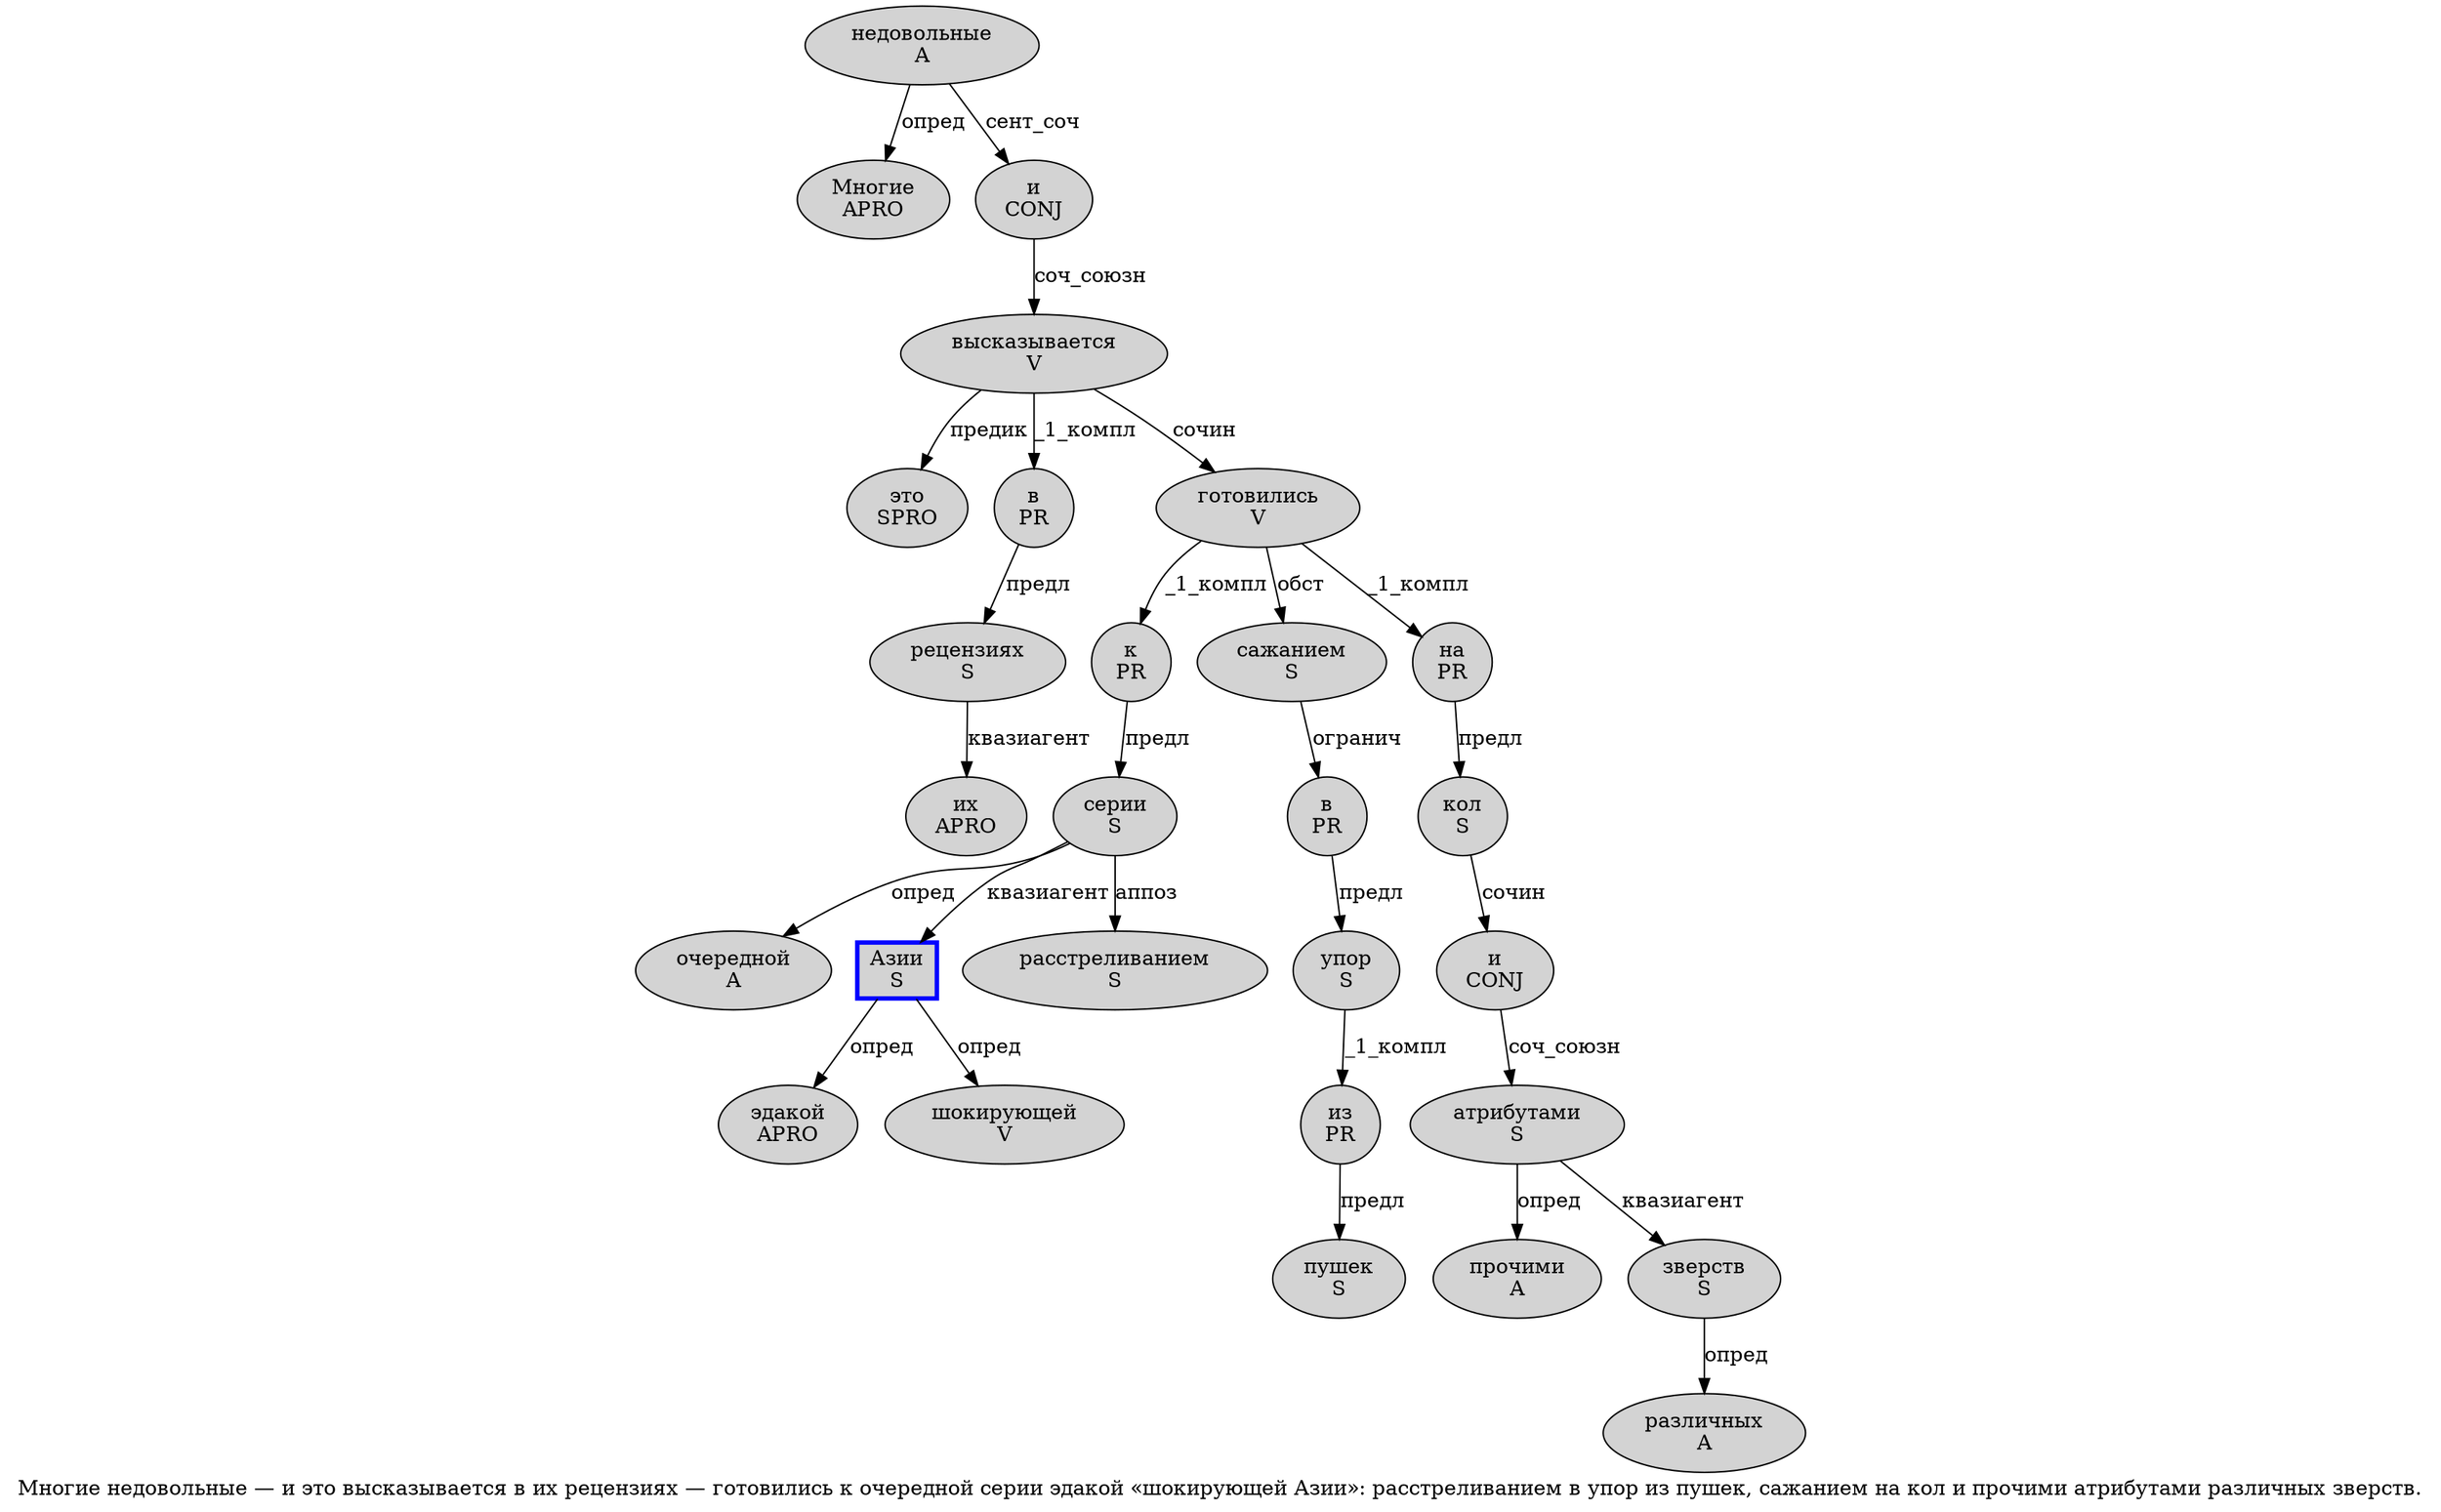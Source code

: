 digraph SENTENCE_1959 {
	graph [label="Многие недовольные — и это высказывается в их рецензиях — готовились к очередной серии эдакой «шокирующей Азии»: расстреливанием в упор из пушек, сажанием на кол и прочими атрибутами различных зверств."]
	node [style=filled]
		0 [label="Многие
APRO" color="" fillcolor=lightgray penwidth=1 shape=ellipse]
		1 [label="недовольные
A" color="" fillcolor=lightgray penwidth=1 shape=ellipse]
		3 [label="и
CONJ" color="" fillcolor=lightgray penwidth=1 shape=ellipse]
		4 [label="это
SPRO" color="" fillcolor=lightgray penwidth=1 shape=ellipse]
		5 [label="высказывается
V" color="" fillcolor=lightgray penwidth=1 shape=ellipse]
		6 [label="в
PR" color="" fillcolor=lightgray penwidth=1 shape=ellipse]
		7 [label="их
APRO" color="" fillcolor=lightgray penwidth=1 shape=ellipse]
		8 [label="рецензиях
S" color="" fillcolor=lightgray penwidth=1 shape=ellipse]
		10 [label="готовились
V" color="" fillcolor=lightgray penwidth=1 shape=ellipse]
		11 [label="к
PR" color="" fillcolor=lightgray penwidth=1 shape=ellipse]
		12 [label="очередной
A" color="" fillcolor=lightgray penwidth=1 shape=ellipse]
		13 [label="серии
S" color="" fillcolor=lightgray penwidth=1 shape=ellipse]
		14 [label="эдакой
APRO" color="" fillcolor=lightgray penwidth=1 shape=ellipse]
		16 [label="шокирующей
V" color="" fillcolor=lightgray penwidth=1 shape=ellipse]
		17 [label="Азии
S" color=blue fillcolor=lightgray penwidth=3 shape=box]
		20 [label="расстреливанием
S" color="" fillcolor=lightgray penwidth=1 shape=ellipse]
		21 [label="в
PR" color="" fillcolor=lightgray penwidth=1 shape=ellipse]
		22 [label="упор
S" color="" fillcolor=lightgray penwidth=1 shape=ellipse]
		23 [label="из
PR" color="" fillcolor=lightgray penwidth=1 shape=ellipse]
		24 [label="пушек
S" color="" fillcolor=lightgray penwidth=1 shape=ellipse]
		26 [label="сажанием
S" color="" fillcolor=lightgray penwidth=1 shape=ellipse]
		27 [label="на
PR" color="" fillcolor=lightgray penwidth=1 shape=ellipse]
		28 [label="кол
S" color="" fillcolor=lightgray penwidth=1 shape=ellipse]
		29 [label="и
CONJ" color="" fillcolor=lightgray penwidth=1 shape=ellipse]
		30 [label="прочими
A" color="" fillcolor=lightgray penwidth=1 shape=ellipse]
		31 [label="атрибутами
S" color="" fillcolor=lightgray penwidth=1 shape=ellipse]
		32 [label="различных
A" color="" fillcolor=lightgray penwidth=1 shape=ellipse]
		33 [label="зверств
S" color="" fillcolor=lightgray penwidth=1 shape=ellipse]
			10 -> 11 [label="_1_компл"]
			10 -> 26 [label="обст"]
			10 -> 27 [label="_1_компл"]
			3 -> 5 [label="соч_союзн"]
			33 -> 32 [label="опред"]
			29 -> 31 [label="соч_союзн"]
			17 -> 14 [label="опред"]
			17 -> 16 [label="опред"]
			31 -> 30 [label="опред"]
			31 -> 33 [label="квазиагент"]
			28 -> 29 [label="сочин"]
			8 -> 7 [label="квазиагент"]
			27 -> 28 [label="предл"]
			23 -> 24 [label="предл"]
			22 -> 23 [label="_1_компл"]
			21 -> 22 [label="предл"]
			13 -> 12 [label="опред"]
			13 -> 17 [label="квазиагент"]
			13 -> 20 [label="аппоз"]
			5 -> 4 [label="предик"]
			5 -> 6 [label="_1_компл"]
			5 -> 10 [label="сочин"]
			11 -> 13 [label="предл"]
			1 -> 0 [label="опред"]
			1 -> 3 [label="сент_соч"]
			6 -> 8 [label="предл"]
			26 -> 21 [label="огранич"]
}
